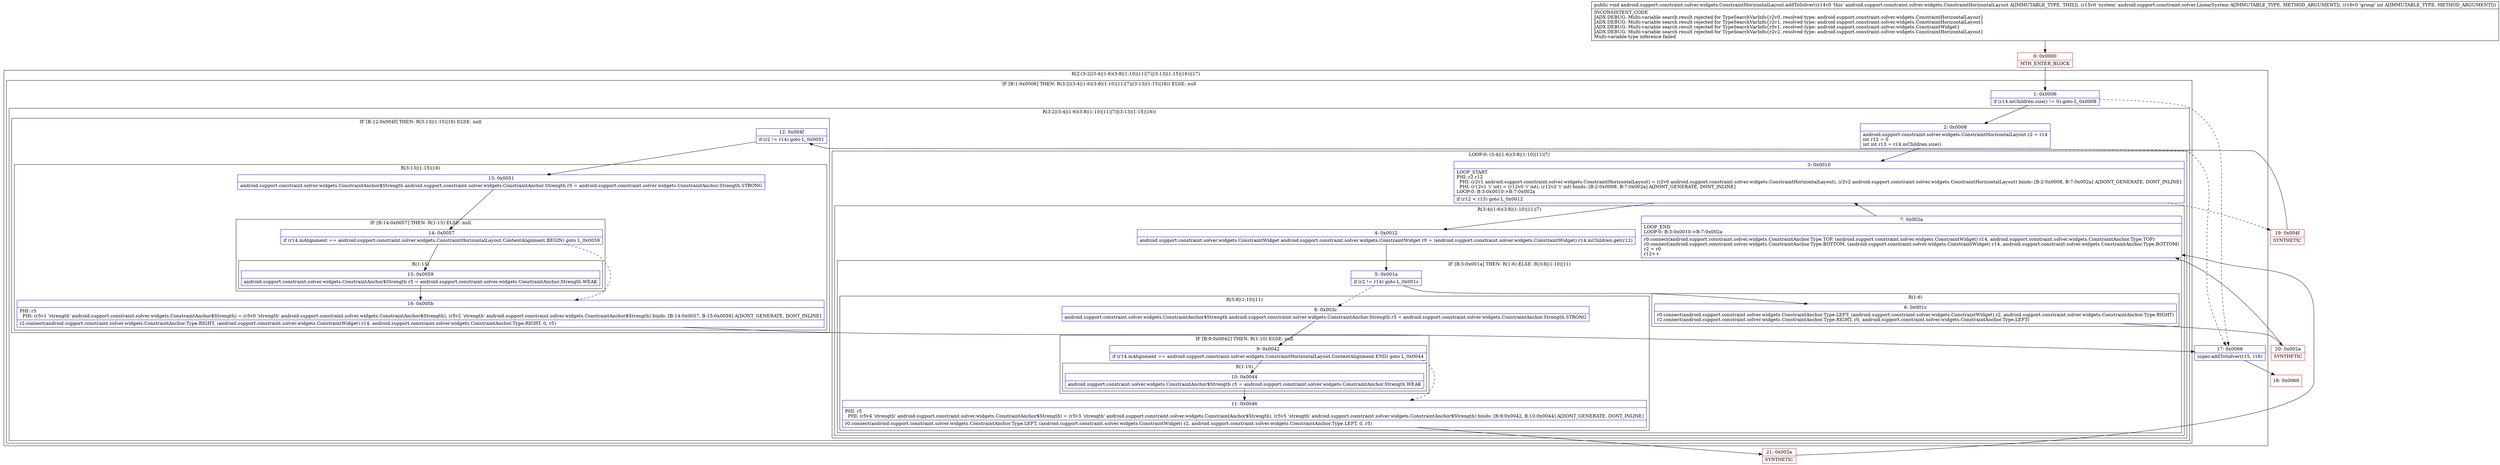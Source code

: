 digraph "CFG forandroid.support.constraint.solver.widgets.ConstraintHorizontalLayout.addToSolver(Landroid\/support\/constraint\/solver\/LinearSystem;I)V" {
subgraph cluster_Region_33315441 {
label = "R(2:(3:2|(3:4|(1:6)(3:8|(1:10)|11)|7)|(3:13|(1:15)|16))|17)";
node [shape=record,color=blue];
subgraph cluster_IfRegion_476030864 {
label = "IF [B:1:0x0006] THEN: R(3:2|(3:4|(1:6)(3:8|(1:10)|11)|7)|(3:13|(1:15)|16)) ELSE: null";
node [shape=record,color=blue];
Node_1 [shape=record,label="{1\:\ 0x0006|if (r14.mChildren.size() != 0) goto L_0x0008\l}"];
subgraph cluster_Region_880597494 {
label = "R(3:2|(3:4|(1:6)(3:8|(1:10)|11)|7)|(3:13|(1:15)|16))";
node [shape=record,color=blue];
Node_2 [shape=record,label="{2\:\ 0x0008|android.support.constraint.solver.widgets.ConstraintHorizontalLayout r2 = r14\lint r12 = 0\lint int r13 = r14.mChildren.size()\l}"];
subgraph cluster_LoopRegion_1299905675 {
label = "LOOP:0: (3:4|(1:6)(3:8|(1:10)|11)|7)";
node [shape=record,color=blue];
Node_3 [shape=record,label="{3\:\ 0x0010|LOOP_START\lPHI: r2 r12 \l  PHI: (r2v1 android.support.constraint.solver.widgets.ConstraintHorizontalLayout) = (r2v0 android.support.constraint.solver.widgets.ConstraintHorizontalLayout), (r2v2 android.support.constraint.solver.widgets.ConstraintHorizontalLayout) binds: [B:2:0x0008, B:7:0x002a] A[DONT_GENERATE, DONT_INLINE]\l  PHI: (r12v1 'i' int) = (r12v0 'i' int), (r12v2 'i' int) binds: [B:2:0x0008, B:7:0x002a] A[DONT_GENERATE, DONT_INLINE]\lLOOP:0: B:3:0x0010\-\>B:7:0x002a\l|if (r12 \< r13) goto L_0x0012\l}"];
subgraph cluster_Region_892374213 {
label = "R(3:4|(1:6)(3:8|(1:10)|11)|7)";
node [shape=record,color=blue];
Node_4 [shape=record,label="{4\:\ 0x0012|android.support.constraint.solver.widgets.ConstraintWidget android.support.constraint.solver.widgets.ConstraintWidget r0 = (android.support.constraint.solver.widgets.ConstraintWidget) r14.mChildren.get(r12)\l}"];
subgraph cluster_IfRegion_766262692 {
label = "IF [B:5:0x001a] THEN: R(1:6) ELSE: R(3:8|(1:10)|11)";
node [shape=record,color=blue];
Node_5 [shape=record,label="{5\:\ 0x001a|if (r2 != r14) goto L_0x001c\l}"];
subgraph cluster_Region_1544313323 {
label = "R(1:6)";
node [shape=record,color=blue];
Node_6 [shape=record,label="{6\:\ 0x001c|r0.connect(android.support.constraint.solver.widgets.ConstraintAnchor.Type.LEFT, (android.support.constraint.solver.widgets.ConstraintWidget) r2, android.support.constraint.solver.widgets.ConstraintAnchor.Type.RIGHT)\lr2.connect(android.support.constraint.solver.widgets.ConstraintAnchor.Type.RIGHT, r0, android.support.constraint.solver.widgets.ConstraintAnchor.Type.LEFT)\l}"];
}
subgraph cluster_Region_250452213 {
label = "R(3:8|(1:10)|11)";
node [shape=record,color=blue];
Node_8 [shape=record,label="{8\:\ 0x003c|android.support.constraint.solver.widgets.ConstraintAnchor$Strength android.support.constraint.solver.widgets.ConstraintAnchor.Strength r5 = android.support.constraint.solver.widgets.ConstraintAnchor.Strength.STRONG\l}"];
subgraph cluster_IfRegion_90766300 {
label = "IF [B:9:0x0042] THEN: R(1:10) ELSE: null";
node [shape=record,color=blue];
Node_9 [shape=record,label="{9\:\ 0x0042|if (r14.mAlignment == android.support.constraint.solver.widgets.ConstraintHorizontalLayout.ContentAlignment.END) goto L_0x0044\l}"];
subgraph cluster_Region_1125030253 {
label = "R(1:10)";
node [shape=record,color=blue];
Node_10 [shape=record,label="{10\:\ 0x0044|android.support.constraint.solver.widgets.ConstraintAnchor$Strength r5 = android.support.constraint.solver.widgets.ConstraintAnchor.Strength.WEAK\l}"];
}
}
Node_11 [shape=record,label="{11\:\ 0x0046|PHI: r5 \l  PHI: (r5v4 'strength' android.support.constraint.solver.widgets.ConstraintAnchor$Strength) = (r5v3 'strength' android.support.constraint.solver.widgets.ConstraintAnchor$Strength), (r5v5 'strength' android.support.constraint.solver.widgets.ConstraintAnchor$Strength) binds: [B:9:0x0042, B:10:0x0044] A[DONT_GENERATE, DONT_INLINE]\l|r0.connect(android.support.constraint.solver.widgets.ConstraintAnchor.Type.LEFT, (android.support.constraint.solver.widgets.ConstraintWidget) r2, android.support.constraint.solver.widgets.ConstraintAnchor.Type.LEFT, 0, r5)\l}"];
}
}
Node_7 [shape=record,label="{7\:\ 0x002a|LOOP_END\lLOOP:0: B:3:0x0010\-\>B:7:0x002a\l|r0.connect(android.support.constraint.solver.widgets.ConstraintAnchor.Type.TOP, (android.support.constraint.solver.widgets.ConstraintWidget) r14, android.support.constraint.solver.widgets.ConstraintAnchor.Type.TOP)\lr0.connect(android.support.constraint.solver.widgets.ConstraintAnchor.Type.BOTTOM, (android.support.constraint.solver.widgets.ConstraintWidget) r14, android.support.constraint.solver.widgets.ConstraintAnchor.Type.BOTTOM)\lr2 = r0\lr12++\l}"];
}
}
subgraph cluster_IfRegion_1066040137 {
label = "IF [B:12:0x004f] THEN: R(3:13|(1:15)|16) ELSE: null";
node [shape=record,color=blue];
Node_12 [shape=record,label="{12\:\ 0x004f|if (r2 != r14) goto L_0x0051\l}"];
subgraph cluster_Region_1929850881 {
label = "R(3:13|(1:15)|16)";
node [shape=record,color=blue];
Node_13 [shape=record,label="{13\:\ 0x0051|android.support.constraint.solver.widgets.ConstraintAnchor$Strength android.support.constraint.solver.widgets.ConstraintAnchor.Strength r5 = android.support.constraint.solver.widgets.ConstraintAnchor.Strength.STRONG\l}"];
subgraph cluster_IfRegion_314106986 {
label = "IF [B:14:0x0057] THEN: R(1:15) ELSE: null";
node [shape=record,color=blue];
Node_14 [shape=record,label="{14\:\ 0x0057|if (r14.mAlignment == android.support.constraint.solver.widgets.ConstraintHorizontalLayout.ContentAlignment.BEGIN) goto L_0x0059\l}"];
subgraph cluster_Region_800260065 {
label = "R(1:15)";
node [shape=record,color=blue];
Node_15 [shape=record,label="{15\:\ 0x0059|android.support.constraint.solver.widgets.ConstraintAnchor$Strength r5 = android.support.constraint.solver.widgets.ConstraintAnchor.Strength.WEAK\l}"];
}
}
Node_16 [shape=record,label="{16\:\ 0x005b|PHI: r5 \l  PHI: (r5v1 'strength' android.support.constraint.solver.widgets.ConstraintAnchor$Strength) = (r5v0 'strength' android.support.constraint.solver.widgets.ConstraintAnchor$Strength), (r5v2 'strength' android.support.constraint.solver.widgets.ConstraintAnchor$Strength) binds: [B:14:0x0057, B:15:0x0059] A[DONT_GENERATE, DONT_INLINE]\l|r2.connect(android.support.constraint.solver.widgets.ConstraintAnchor.Type.RIGHT, (android.support.constraint.solver.widgets.ConstraintWidget) r14, android.support.constraint.solver.widgets.ConstraintAnchor.Type.RIGHT, 0, r5)\l}"];
}
}
}
}
Node_17 [shape=record,label="{17\:\ 0x0066|super.addToSolver(r15, r16)\l}"];
}
Node_0 [shape=record,color=red,label="{0\:\ 0x0000|MTH_ENTER_BLOCK\l}"];
Node_18 [shape=record,color=red,label="{18\:\ 0x0069}"];
Node_19 [shape=record,color=red,label="{19\:\ 0x004f|SYNTHETIC\l}"];
Node_20 [shape=record,color=red,label="{20\:\ 0x002a|SYNTHETIC\l}"];
Node_21 [shape=record,color=red,label="{21\:\ 0x002a|SYNTHETIC\l}"];
MethodNode[shape=record,label="{public void android.support.constraint.solver.widgets.ConstraintHorizontalLayout.addToSolver((r14v0 'this' android.support.constraint.solver.widgets.ConstraintHorizontalLayout A[IMMUTABLE_TYPE, THIS]), (r15v0 'system' android.support.constraint.solver.LinearSystem A[IMMUTABLE_TYPE, METHOD_ARGUMENT]), (r16v0 'group' int A[IMMUTABLE_TYPE, METHOD_ARGUMENT]))  | INCONSISTENT_CODE\lJADX DEBUG: Multi\-variable search result rejected for TypeSearchVarInfo\{r2v0, resolved type: android.support.constraint.solver.widgets.ConstraintHorizontalLayout\}\lJADX DEBUG: Multi\-variable search result rejected for TypeSearchVarInfo\{r2v1, resolved type: android.support.constraint.solver.widgets.ConstraintHorizontalLayout\}\lJADX DEBUG: Multi\-variable search result rejected for TypeSearchVarInfo\{r0v1, resolved type: android.support.constraint.solver.widgets.ConstraintWidget\}\lJADX DEBUG: Multi\-variable search result rejected for TypeSearchVarInfo\{r2v2, resolved type: android.support.constraint.solver.widgets.ConstraintHorizontalLayout\}\lMulti\-variable type inference failed\l}"];
MethodNode -> Node_0;
Node_1 -> Node_2;
Node_1 -> Node_17[style=dashed];
Node_2 -> Node_3;
Node_3 -> Node_4;
Node_3 -> Node_19[style=dashed];
Node_4 -> Node_5;
Node_5 -> Node_6;
Node_5 -> Node_8[style=dashed];
Node_6 -> Node_20;
Node_8 -> Node_9;
Node_9 -> Node_10;
Node_9 -> Node_11[style=dashed];
Node_10 -> Node_11;
Node_11 -> Node_21;
Node_7 -> Node_3;
Node_12 -> Node_13;
Node_12 -> Node_17[style=dashed];
Node_13 -> Node_14;
Node_14 -> Node_15;
Node_14 -> Node_16[style=dashed];
Node_15 -> Node_16;
Node_16 -> Node_17;
Node_17 -> Node_18;
Node_0 -> Node_1;
Node_19 -> Node_12;
Node_20 -> Node_7;
Node_21 -> Node_7;
}

